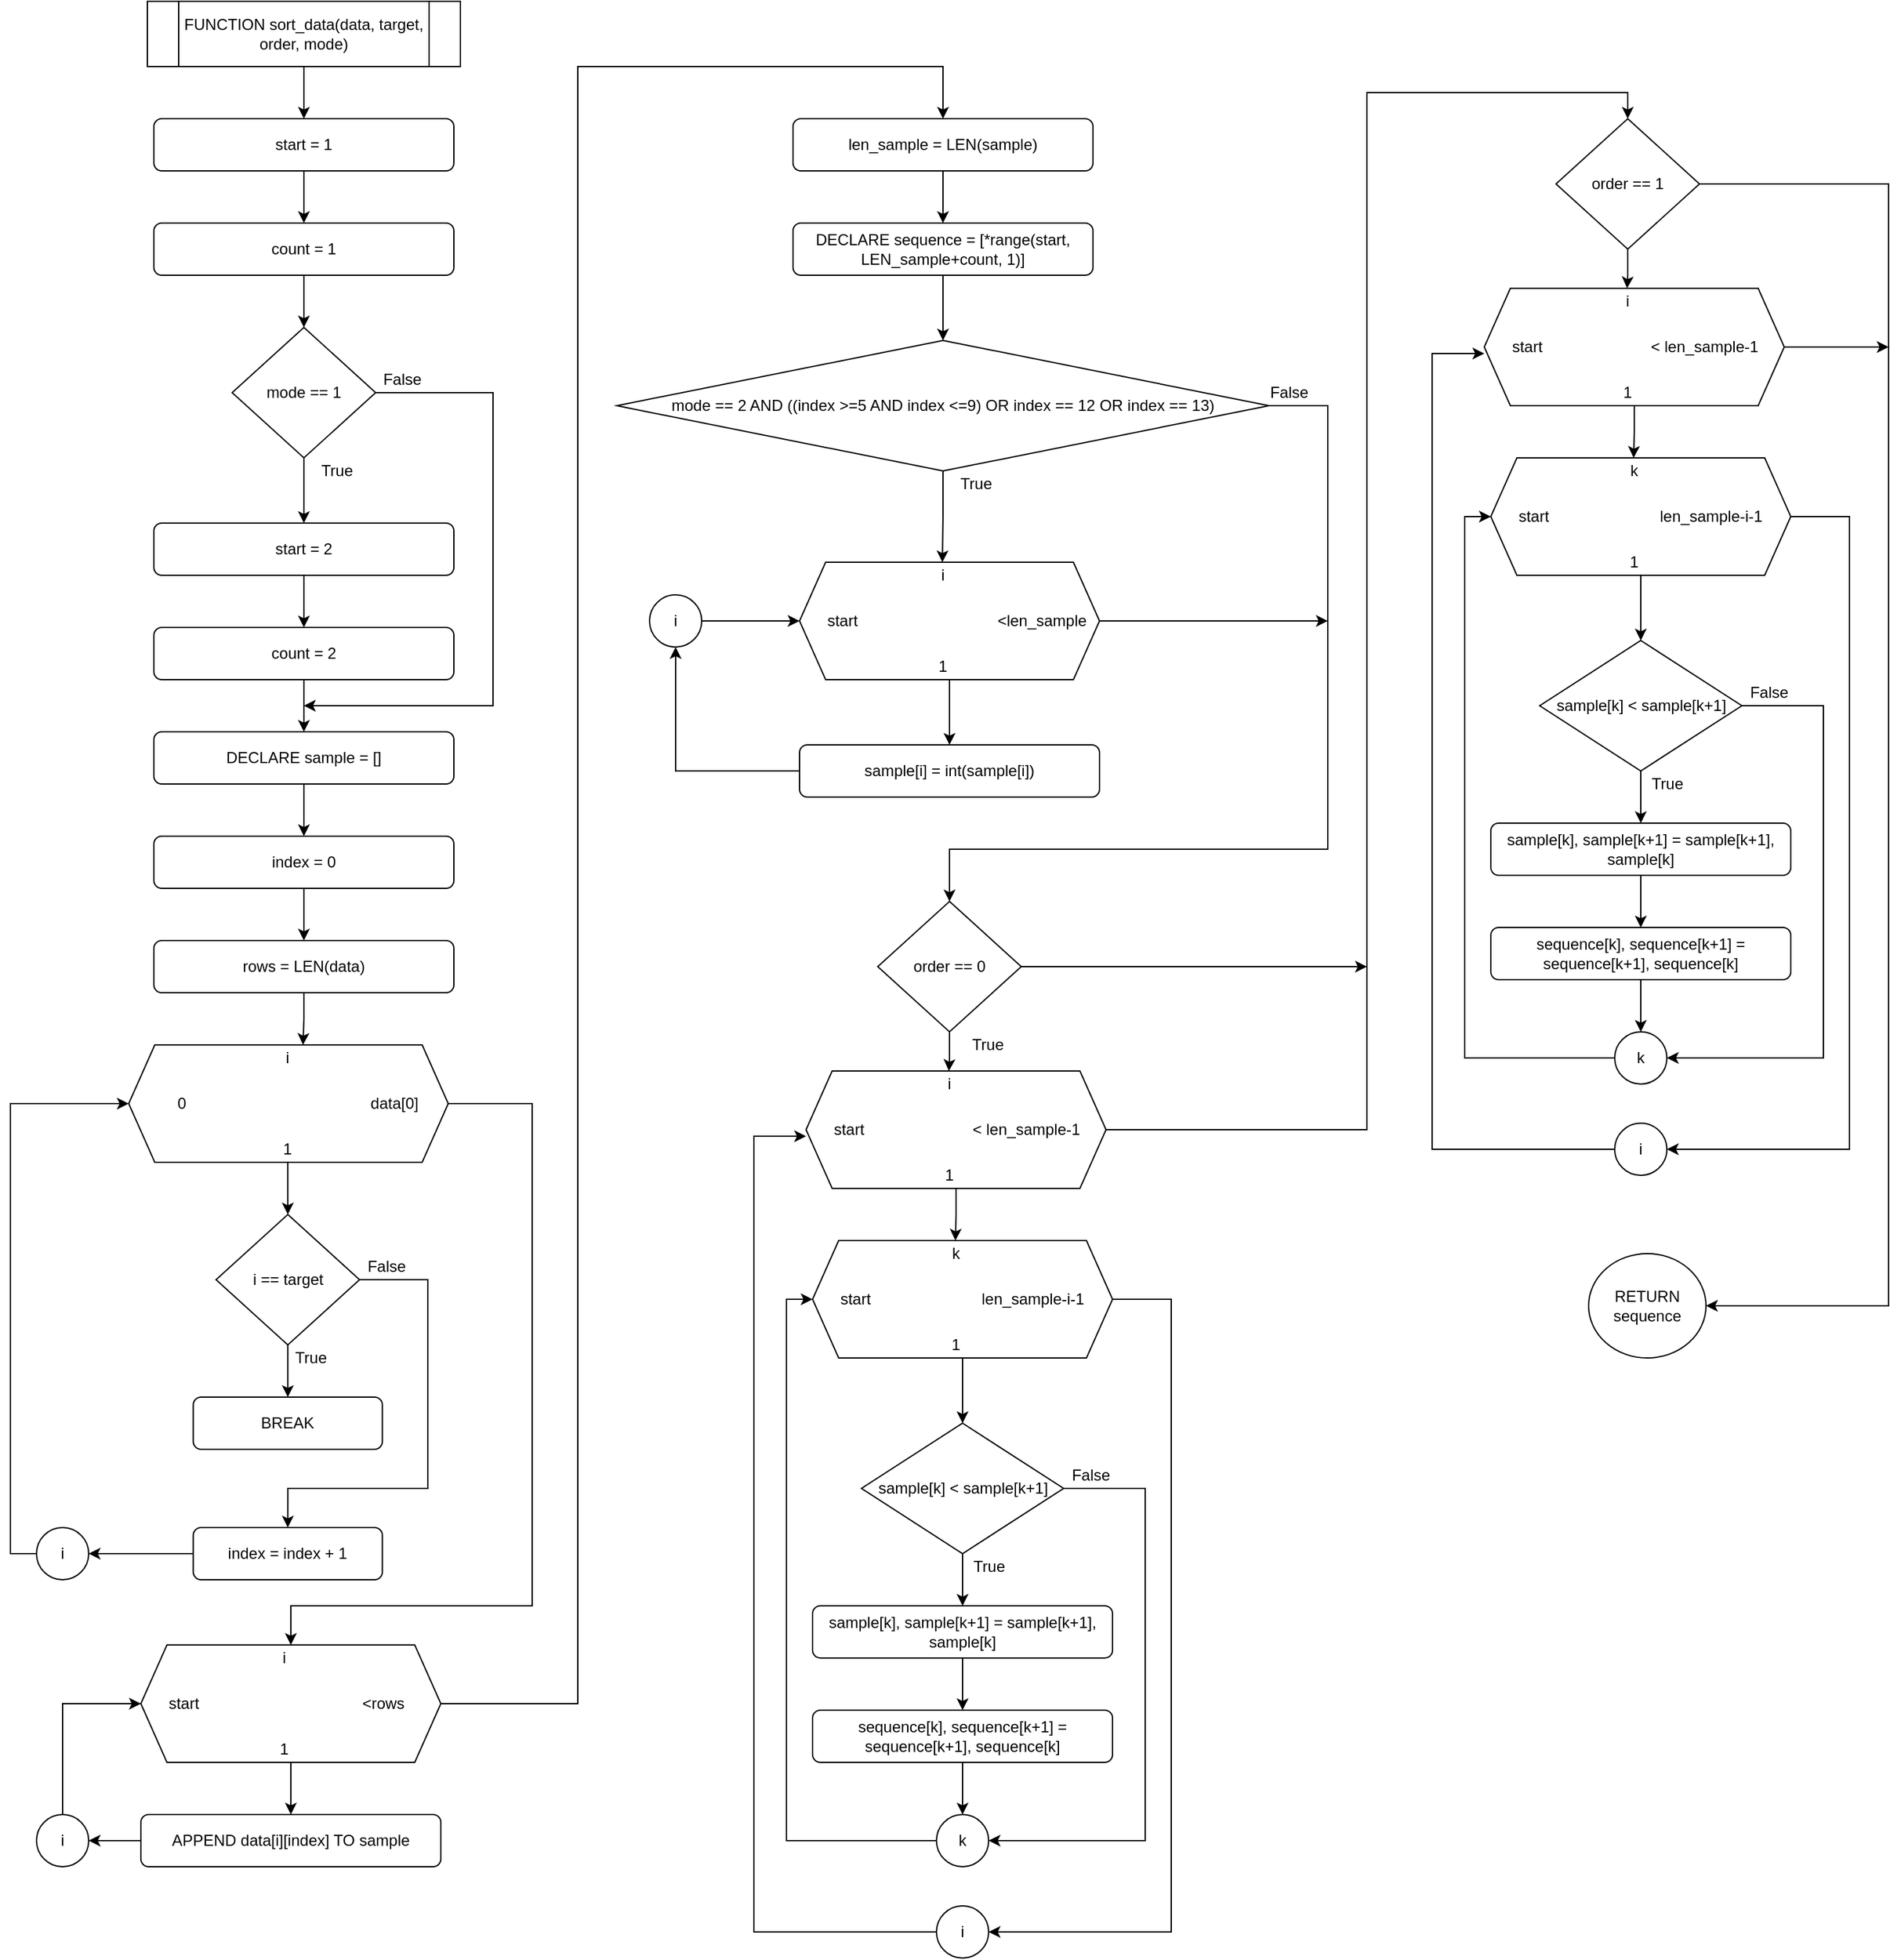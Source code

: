 <mxfile version="14.7.6" type="github">
  <diagram id="OGg4W-kkd8_lV_XXp0Lj" name="Page-1">
    <mxGraphModel dx="1444" dy="876" grid="1" gridSize="10" guides="1" tooltips="1" connect="1" arrows="1" fold="1" page="1" pageScale="1" pageWidth="3300" pageHeight="4681" math="0" shadow="0">
      <root>
        <mxCell id="0" />
        <mxCell id="1" parent="0" />
        <mxCell id="KKplSYqsVXm_G8sszua0-5" value="" style="edgeStyle=orthogonalEdgeStyle;rounded=0;orthogonalLoop=1;jettySize=auto;html=1;" edge="1" parent="1" source="KKplSYqsVXm_G8sszua0-1" target="KKplSYqsVXm_G8sszua0-4">
          <mxGeometry relative="1" as="geometry" />
        </mxCell>
        <mxCell id="KKplSYqsVXm_G8sszua0-1" value="start = 1" style="rounded=1;whiteSpace=wrap;html=1;" vertex="1" parent="1">
          <mxGeometry x="430" y="120" width="230" height="40" as="geometry" />
        </mxCell>
        <mxCell id="KKplSYqsVXm_G8sszua0-3" value="" style="edgeStyle=orthogonalEdgeStyle;rounded=0;orthogonalLoop=1;jettySize=auto;html=1;" edge="1" parent="1" source="KKplSYqsVXm_G8sszua0-2" target="KKplSYqsVXm_G8sszua0-1">
          <mxGeometry relative="1" as="geometry" />
        </mxCell>
        <mxCell id="KKplSYqsVXm_G8sszua0-2" value="FUNCTION sort_data(data, target, order, mode)" style="shape=process;whiteSpace=wrap;html=1;backgroundOutline=1;" vertex="1" parent="1">
          <mxGeometry x="425" y="30" width="240" height="50" as="geometry" />
        </mxCell>
        <mxCell id="KKplSYqsVXm_G8sszua0-7" value="" style="edgeStyle=orthogonalEdgeStyle;rounded=0;orthogonalLoop=1;jettySize=auto;html=1;" edge="1" parent="1" source="KKplSYqsVXm_G8sszua0-4" target="KKplSYqsVXm_G8sszua0-6">
          <mxGeometry relative="1" as="geometry" />
        </mxCell>
        <mxCell id="KKplSYqsVXm_G8sszua0-4" value="count = 1" style="rounded=1;whiteSpace=wrap;html=1;" vertex="1" parent="1">
          <mxGeometry x="430" y="200" width="230" height="40" as="geometry" />
        </mxCell>
        <mxCell id="KKplSYqsVXm_G8sszua0-9" value="" style="edgeStyle=orthogonalEdgeStyle;rounded=0;orthogonalLoop=1;jettySize=auto;html=1;" edge="1" parent="1" source="KKplSYqsVXm_G8sszua0-6" target="KKplSYqsVXm_G8sszua0-8">
          <mxGeometry relative="1" as="geometry" />
        </mxCell>
        <mxCell id="KKplSYqsVXm_G8sszua0-18" style="edgeStyle=orthogonalEdgeStyle;rounded=0;orthogonalLoop=1;jettySize=auto;html=1;" edge="1" parent="1" source="KKplSYqsVXm_G8sszua0-6">
          <mxGeometry relative="1" as="geometry">
            <mxPoint x="545" y="570" as="targetPoint" />
            <Array as="points">
              <mxPoint x="690" y="330" />
              <mxPoint x="690" y="570" />
            </Array>
          </mxGeometry>
        </mxCell>
        <mxCell id="KKplSYqsVXm_G8sszua0-6" value="mode == 1" style="rhombus;whiteSpace=wrap;html=1;" vertex="1" parent="1">
          <mxGeometry x="490" y="280" width="110" height="100" as="geometry" />
        </mxCell>
        <mxCell id="KKplSYqsVXm_G8sszua0-11" style="edgeStyle=orthogonalEdgeStyle;rounded=0;orthogonalLoop=1;jettySize=auto;html=1;entryX=0.5;entryY=0;entryDx=0;entryDy=0;" edge="1" parent="1" source="KKplSYqsVXm_G8sszua0-8" target="KKplSYqsVXm_G8sszua0-10">
          <mxGeometry relative="1" as="geometry" />
        </mxCell>
        <mxCell id="KKplSYqsVXm_G8sszua0-8" value="start = 2" style="rounded=1;whiteSpace=wrap;html=1;" vertex="1" parent="1">
          <mxGeometry x="430" y="430" width="230" height="40" as="geometry" />
        </mxCell>
        <mxCell id="KKplSYqsVXm_G8sszua0-16" value="" style="edgeStyle=orthogonalEdgeStyle;rounded=0;orthogonalLoop=1;jettySize=auto;html=1;" edge="1" parent="1" source="KKplSYqsVXm_G8sszua0-10" target="KKplSYqsVXm_G8sszua0-13">
          <mxGeometry relative="1" as="geometry" />
        </mxCell>
        <mxCell id="KKplSYqsVXm_G8sszua0-10" value="count = 2" style="rounded=1;whiteSpace=wrap;html=1;" vertex="1" parent="1">
          <mxGeometry x="430" y="510" width="230" height="40" as="geometry" />
        </mxCell>
        <mxCell id="KKplSYqsVXm_G8sszua0-12" style="edgeStyle=orthogonalEdgeStyle;rounded=0;orthogonalLoop=1;jettySize=auto;html=1;entryX=0.5;entryY=0;entryDx=0;entryDy=0;" edge="1" parent="1" source="KKplSYqsVXm_G8sszua0-13" target="KKplSYqsVXm_G8sszua0-14">
          <mxGeometry relative="1" as="geometry" />
        </mxCell>
        <mxCell id="KKplSYqsVXm_G8sszua0-13" value="DECLARE sample = []" style="rounded=1;whiteSpace=wrap;html=1;" vertex="1" parent="1">
          <mxGeometry x="430" y="590" width="230" height="40" as="geometry" />
        </mxCell>
        <mxCell id="KKplSYqsVXm_G8sszua0-17" value="" style="edgeStyle=orthogonalEdgeStyle;rounded=0;orthogonalLoop=1;jettySize=auto;html=1;" edge="1" parent="1" source="KKplSYqsVXm_G8sszua0-14" target="KKplSYqsVXm_G8sszua0-15">
          <mxGeometry relative="1" as="geometry" />
        </mxCell>
        <mxCell id="KKplSYqsVXm_G8sszua0-14" value="index = 0" style="rounded=1;whiteSpace=wrap;html=1;" vertex="1" parent="1">
          <mxGeometry x="430" y="670" width="230" height="40" as="geometry" />
        </mxCell>
        <mxCell id="KKplSYqsVXm_G8sszua0-27" style="edgeStyle=orthogonalEdgeStyle;rounded=0;orthogonalLoop=1;jettySize=auto;html=1;entryX=0.75;entryY=0;entryDx=0;entryDy=0;" edge="1" parent="1" source="KKplSYqsVXm_G8sszua0-15" target="KKplSYqsVXm_G8sszua0-23">
          <mxGeometry relative="1" as="geometry" />
        </mxCell>
        <mxCell id="KKplSYqsVXm_G8sszua0-15" value="rows = LEN(data)" style="rounded=1;whiteSpace=wrap;html=1;" vertex="1" parent="1">
          <mxGeometry x="430" y="750" width="230" height="40" as="geometry" />
        </mxCell>
        <mxCell id="KKplSYqsVXm_G8sszua0-19" value="False" style="text;html=1;align=center;verticalAlign=middle;resizable=0;points=[];autosize=1;strokeColor=none;" vertex="1" parent="1">
          <mxGeometry x="600" y="310" width="40" height="20" as="geometry" />
        </mxCell>
        <mxCell id="KKplSYqsVXm_G8sszua0-20" value="True" style="text;html=1;align=center;verticalAlign=middle;resizable=0;points=[];autosize=1;strokeColor=none;" vertex="1" parent="1">
          <mxGeometry x="550" y="380" width="40" height="20" as="geometry" />
        </mxCell>
        <mxCell id="KKplSYqsVXm_G8sszua0-21" value="" style="group" vertex="1" connectable="0" parent="1">
          <mxGeometry x="416" y="830" width="245" height="90" as="geometry" />
        </mxCell>
        <mxCell id="KKplSYqsVXm_G8sszua0-22" value="" style="shape=hexagon;perimeter=hexagonPerimeter2;whiteSpace=wrap;html=1;fixedSize=1;" vertex="1" parent="KKplSYqsVXm_G8sszua0-21">
          <mxGeometry x="-5.326" width="245.0" height="90" as="geometry" />
        </mxCell>
        <mxCell id="KKplSYqsVXm_G8sszua0-23" value="i" style="text;html=1;strokeColor=none;fillColor=none;align=center;verticalAlign=middle;whiteSpace=wrap;rounded=0;" vertex="1" parent="KKplSYqsVXm_G8sszua0-21">
          <mxGeometry x="93.333" width="46.667" height="20" as="geometry" />
        </mxCell>
        <mxCell id="KKplSYqsVXm_G8sszua0-24" value="0" style="text;html=1;strokeColor=none;fillColor=none;align=center;verticalAlign=middle;whiteSpace=wrap;rounded=0;" vertex="1" parent="KKplSYqsVXm_G8sszua0-21">
          <mxGeometry x="11.667" y="35" width="46.667" height="20" as="geometry" />
        </mxCell>
        <mxCell id="KKplSYqsVXm_G8sszua0-25" value="1" style="text;html=1;strokeColor=none;fillColor=none;align=center;verticalAlign=middle;whiteSpace=wrap;rounded=0;" vertex="1" parent="KKplSYqsVXm_G8sszua0-21">
          <mxGeometry x="93.333" y="70" width="46.667" height="20" as="geometry" />
        </mxCell>
        <mxCell id="KKplSYqsVXm_G8sszua0-26" value="data[0]" style="text;html=1;strokeColor=none;fillColor=none;align=center;verticalAlign=middle;whiteSpace=wrap;rounded=0;" vertex="1" parent="KKplSYqsVXm_G8sszua0-21">
          <mxGeometry x="175.0" y="35" width="46.667" height="20" as="geometry" />
        </mxCell>
        <mxCell id="KKplSYqsVXm_G8sszua0-31" value="" style="edgeStyle=orthogonalEdgeStyle;rounded=0;orthogonalLoop=1;jettySize=auto;html=1;" edge="1" parent="1" source="KKplSYqsVXm_G8sszua0-28" target="KKplSYqsVXm_G8sszua0-30">
          <mxGeometry relative="1" as="geometry" />
        </mxCell>
        <mxCell id="KKplSYqsVXm_G8sszua0-33" style="edgeStyle=orthogonalEdgeStyle;rounded=0;orthogonalLoop=1;jettySize=auto;html=1;entryX=0.5;entryY=0;entryDx=0;entryDy=0;" edge="1" parent="1" source="KKplSYqsVXm_G8sszua0-28" target="KKplSYqsVXm_G8sszua0-32">
          <mxGeometry relative="1" as="geometry">
            <Array as="points">
              <mxPoint x="640" y="1010" />
              <mxPoint x="640" y="1170" />
              <mxPoint x="533" y="1170" />
            </Array>
          </mxGeometry>
        </mxCell>
        <mxCell id="KKplSYqsVXm_G8sszua0-28" value="i == target" style="rhombus;whiteSpace=wrap;html=1;" vertex="1" parent="1">
          <mxGeometry x="477.67" y="960" width="110" height="100" as="geometry" />
        </mxCell>
        <mxCell id="KKplSYqsVXm_G8sszua0-29" style="edgeStyle=orthogonalEdgeStyle;rounded=0;orthogonalLoop=1;jettySize=auto;html=1;entryX=0.5;entryY=0;entryDx=0;entryDy=0;" edge="1" parent="1" source="KKplSYqsVXm_G8sszua0-25" target="KKplSYqsVXm_G8sszua0-28">
          <mxGeometry relative="1" as="geometry" />
        </mxCell>
        <mxCell id="KKplSYqsVXm_G8sszua0-30" value="BREAK" style="rounded=1;whiteSpace=wrap;html=1;" vertex="1" parent="1">
          <mxGeometry x="460.17" y="1100" width="145" height="40" as="geometry" />
        </mxCell>
        <mxCell id="KKplSYqsVXm_G8sszua0-35" value="" style="edgeStyle=orthogonalEdgeStyle;rounded=0;orthogonalLoop=1;jettySize=auto;html=1;" edge="1" parent="1" source="KKplSYqsVXm_G8sszua0-32" target="KKplSYqsVXm_G8sszua0-34">
          <mxGeometry relative="1" as="geometry" />
        </mxCell>
        <mxCell id="KKplSYqsVXm_G8sszua0-32" value="index = index + 1" style="rounded=1;whiteSpace=wrap;html=1;" vertex="1" parent="1">
          <mxGeometry x="460.17" y="1200" width="145" height="40" as="geometry" />
        </mxCell>
        <mxCell id="KKplSYqsVXm_G8sszua0-36" style="edgeStyle=orthogonalEdgeStyle;rounded=0;orthogonalLoop=1;jettySize=auto;html=1;entryX=0;entryY=0.5;entryDx=0;entryDy=0;" edge="1" parent="1" source="KKplSYqsVXm_G8sszua0-34" target="KKplSYqsVXm_G8sszua0-22">
          <mxGeometry relative="1" as="geometry">
            <Array as="points">
              <mxPoint x="320" y="1220" />
              <mxPoint x="320" y="875" />
            </Array>
          </mxGeometry>
        </mxCell>
        <mxCell id="KKplSYqsVXm_G8sszua0-34" value="i" style="ellipse;whiteSpace=wrap;html=1;aspect=fixed;" vertex="1" parent="1">
          <mxGeometry x="340" y="1200" width="40" height="40" as="geometry" />
        </mxCell>
        <mxCell id="KKplSYqsVXm_G8sszua0-37" value="" style="group" vertex="1" connectable="0" parent="1">
          <mxGeometry x="420" y="1290" width="230" height="90" as="geometry" />
        </mxCell>
        <mxCell id="KKplSYqsVXm_G8sszua0-38" value="" style="shape=hexagon;perimeter=hexagonPerimeter2;whiteSpace=wrap;html=1;fixedSize=1;" vertex="1" parent="KKplSYqsVXm_G8sszua0-37">
          <mxGeometry width="230.0" height="90" as="geometry" />
        </mxCell>
        <mxCell id="KKplSYqsVXm_G8sszua0-39" value="i" style="text;html=1;strokeColor=none;fillColor=none;align=center;verticalAlign=middle;whiteSpace=wrap;rounded=0;" vertex="1" parent="KKplSYqsVXm_G8sszua0-37">
          <mxGeometry x="87.619" width="43.81" height="20" as="geometry" />
        </mxCell>
        <mxCell id="KKplSYqsVXm_G8sszua0-40" value="start" style="text;html=1;strokeColor=none;fillColor=none;align=center;verticalAlign=middle;whiteSpace=wrap;rounded=0;" vertex="1" parent="KKplSYqsVXm_G8sszua0-37">
          <mxGeometry x="10.952" y="35" width="43.81" height="20" as="geometry" />
        </mxCell>
        <mxCell id="KKplSYqsVXm_G8sszua0-41" value="1" style="text;html=1;strokeColor=none;fillColor=none;align=center;verticalAlign=middle;whiteSpace=wrap;rounded=0;" vertex="1" parent="KKplSYqsVXm_G8sszua0-37">
          <mxGeometry x="87.619" y="70" width="43.81" height="20" as="geometry" />
        </mxCell>
        <mxCell id="KKplSYqsVXm_G8sszua0-42" value="&amp;lt;rows" style="text;html=1;strokeColor=none;fillColor=none;align=center;verticalAlign=middle;whiteSpace=wrap;rounded=0;" vertex="1" parent="KKplSYqsVXm_G8sszua0-37">
          <mxGeometry x="164.286" y="35" width="43.81" height="20" as="geometry" />
        </mxCell>
        <mxCell id="KKplSYqsVXm_G8sszua0-43" style="edgeStyle=orthogonalEdgeStyle;rounded=0;orthogonalLoop=1;jettySize=auto;html=1;entryX=0.5;entryY=0;entryDx=0;entryDy=0;" edge="1" parent="1" source="KKplSYqsVXm_G8sszua0-22" target="KKplSYqsVXm_G8sszua0-38">
          <mxGeometry relative="1" as="geometry">
            <Array as="points">
              <mxPoint x="720" y="875" />
              <mxPoint x="720" y="1260" />
              <mxPoint x="535" y="1260" />
            </Array>
          </mxGeometry>
        </mxCell>
        <mxCell id="KKplSYqsVXm_G8sszua0-48" value="" style="edgeStyle=orthogonalEdgeStyle;rounded=0;orthogonalLoop=1;jettySize=auto;html=1;" edge="1" parent="1" source="KKplSYqsVXm_G8sszua0-44" target="KKplSYqsVXm_G8sszua0-46">
          <mxGeometry relative="1" as="geometry" />
        </mxCell>
        <mxCell id="KKplSYqsVXm_G8sszua0-44" value="APPEND data[i][index] TO sample" style="rounded=1;whiteSpace=wrap;html=1;" vertex="1" parent="1">
          <mxGeometry x="420" y="1420" width="230" height="40" as="geometry" />
        </mxCell>
        <mxCell id="KKplSYqsVXm_G8sszua0-45" value="" style="edgeStyle=orthogonalEdgeStyle;rounded=0;orthogonalLoop=1;jettySize=auto;html=1;" edge="1" parent="1" source="KKplSYqsVXm_G8sszua0-38" target="KKplSYqsVXm_G8sszua0-44">
          <mxGeometry relative="1" as="geometry" />
        </mxCell>
        <mxCell id="KKplSYqsVXm_G8sszua0-47" style="edgeStyle=orthogonalEdgeStyle;rounded=0;orthogonalLoop=1;jettySize=auto;html=1;entryX=0;entryY=0.5;entryDx=0;entryDy=0;" edge="1" parent="1" source="KKplSYqsVXm_G8sszua0-46" target="KKplSYqsVXm_G8sszua0-38">
          <mxGeometry relative="1" as="geometry">
            <Array as="points">
              <mxPoint x="360" y="1335" />
            </Array>
          </mxGeometry>
        </mxCell>
        <mxCell id="KKplSYqsVXm_G8sszua0-46" value="i" style="ellipse;whiteSpace=wrap;html=1;aspect=fixed;" vertex="1" parent="1">
          <mxGeometry x="340" y="1420" width="40" height="40" as="geometry" />
        </mxCell>
        <mxCell id="KKplSYqsVXm_G8sszua0-53" value="" style="edgeStyle=orthogonalEdgeStyle;rounded=0;orthogonalLoop=1;jettySize=auto;html=1;" edge="1" parent="1" source="KKplSYqsVXm_G8sszua0-49" target="KKplSYqsVXm_G8sszua0-52">
          <mxGeometry relative="1" as="geometry" />
        </mxCell>
        <mxCell id="KKplSYqsVXm_G8sszua0-49" value="len_sample = LEN(sample)" style="rounded=1;whiteSpace=wrap;html=1;" vertex="1" parent="1">
          <mxGeometry x="920" y="120" width="230" height="40" as="geometry" />
        </mxCell>
        <mxCell id="KKplSYqsVXm_G8sszua0-51" style="edgeStyle=orthogonalEdgeStyle;rounded=0;orthogonalLoop=1;jettySize=auto;html=1;entryX=0.5;entryY=0;entryDx=0;entryDy=0;" edge="1" parent="1" source="KKplSYqsVXm_G8sszua0-38" target="KKplSYqsVXm_G8sszua0-49">
          <mxGeometry relative="1" as="geometry">
            <Array as="points">
              <mxPoint x="755" y="1335" />
              <mxPoint x="755" y="80" />
              <mxPoint x="1035" y="80" />
            </Array>
          </mxGeometry>
        </mxCell>
        <mxCell id="KKplSYqsVXm_G8sszua0-55" value="" style="edgeStyle=orthogonalEdgeStyle;rounded=0;orthogonalLoop=1;jettySize=auto;html=1;" edge="1" parent="1" source="KKplSYqsVXm_G8sszua0-52" target="KKplSYqsVXm_G8sszua0-54">
          <mxGeometry relative="1" as="geometry" />
        </mxCell>
        <mxCell id="KKplSYqsVXm_G8sszua0-52" value="DECLARE sequence = [*range(start, LEN_sample+count, 1)]" style="rounded=1;whiteSpace=wrap;html=1;" vertex="1" parent="1">
          <mxGeometry x="920" y="200" width="230" height="40" as="geometry" />
        </mxCell>
        <mxCell id="KKplSYqsVXm_G8sszua0-62" style="edgeStyle=orthogonalEdgeStyle;rounded=0;orthogonalLoop=1;jettySize=auto;html=1;entryX=0.5;entryY=0;entryDx=0;entryDy=0;" edge="1" parent="1" source="KKplSYqsVXm_G8sszua0-54" target="KKplSYqsVXm_G8sszua0-58">
          <mxGeometry relative="1" as="geometry" />
        </mxCell>
        <mxCell id="KKplSYqsVXm_G8sszua0-69" style="edgeStyle=orthogonalEdgeStyle;rounded=0;orthogonalLoop=1;jettySize=auto;html=1;" edge="1" parent="1" source="KKplSYqsVXm_G8sszua0-54" target="KKplSYqsVXm_G8sszua0-68">
          <mxGeometry relative="1" as="geometry">
            <Array as="points">
              <mxPoint x="1330" y="340" />
              <mxPoint x="1330" y="680" />
              <mxPoint x="1040" y="680" />
            </Array>
          </mxGeometry>
        </mxCell>
        <mxCell id="KKplSYqsVXm_G8sszua0-54" value="mode == 2 AND ((index &gt;=5 AND index &lt;=9) OR index == 12 OR index == 13)" style="rhombus;whiteSpace=wrap;html=1;" vertex="1" parent="1">
          <mxGeometry x="785" y="290" width="500" height="100" as="geometry" />
        </mxCell>
        <mxCell id="KKplSYqsVXm_G8sszua0-56" value="" style="group" vertex="1" connectable="0" parent="1">
          <mxGeometry x="925" y="460" width="230" height="90" as="geometry" />
        </mxCell>
        <mxCell id="KKplSYqsVXm_G8sszua0-57" value="" style="shape=hexagon;perimeter=hexagonPerimeter2;whiteSpace=wrap;html=1;fixedSize=1;" vertex="1" parent="KKplSYqsVXm_G8sszua0-56">
          <mxGeometry width="230.0" height="90" as="geometry" />
        </mxCell>
        <mxCell id="KKplSYqsVXm_G8sszua0-58" value="i" style="text;html=1;strokeColor=none;fillColor=none;align=center;verticalAlign=middle;whiteSpace=wrap;rounded=0;" vertex="1" parent="KKplSYqsVXm_G8sszua0-56">
          <mxGeometry x="87.619" width="43.81" height="20" as="geometry" />
        </mxCell>
        <mxCell id="KKplSYqsVXm_G8sszua0-59" value="start" style="text;html=1;strokeColor=none;fillColor=none;align=center;verticalAlign=middle;whiteSpace=wrap;rounded=0;" vertex="1" parent="KKplSYqsVXm_G8sszua0-56">
          <mxGeometry x="10.952" y="35" width="43.81" height="20" as="geometry" />
        </mxCell>
        <mxCell id="KKplSYqsVXm_G8sszua0-60" value="1" style="text;html=1;strokeColor=none;fillColor=none;align=center;verticalAlign=middle;whiteSpace=wrap;rounded=0;" vertex="1" parent="KKplSYqsVXm_G8sszua0-56">
          <mxGeometry x="87.619" y="70" width="43.81" height="20" as="geometry" />
        </mxCell>
        <mxCell id="KKplSYqsVXm_G8sszua0-61" value="&amp;lt;len_sample" style="text;html=1;strokeColor=none;fillColor=none;align=center;verticalAlign=middle;whiteSpace=wrap;rounded=0;" vertex="1" parent="KKplSYqsVXm_G8sszua0-56">
          <mxGeometry x="164.286" y="35" width="43.81" height="20" as="geometry" />
        </mxCell>
        <mxCell id="KKplSYqsVXm_G8sszua0-66" style="edgeStyle=orthogonalEdgeStyle;rounded=0;orthogonalLoop=1;jettySize=auto;html=1;entryX=0.5;entryY=1;entryDx=0;entryDy=0;" edge="1" parent="1" source="KKplSYqsVXm_G8sszua0-63" target="KKplSYqsVXm_G8sszua0-65">
          <mxGeometry relative="1" as="geometry" />
        </mxCell>
        <mxCell id="KKplSYqsVXm_G8sszua0-63" value="sample[i] = int(sample[i])" style="rounded=1;whiteSpace=wrap;html=1;" vertex="1" parent="1">
          <mxGeometry x="925" y="600" width="230" height="40" as="geometry" />
        </mxCell>
        <mxCell id="KKplSYqsVXm_G8sszua0-64" style="edgeStyle=orthogonalEdgeStyle;rounded=0;orthogonalLoop=1;jettySize=auto;html=1;entryX=0.5;entryY=0;entryDx=0;entryDy=0;" edge="1" parent="1" source="KKplSYqsVXm_G8sszua0-57" target="KKplSYqsVXm_G8sszua0-63">
          <mxGeometry relative="1" as="geometry" />
        </mxCell>
        <mxCell id="KKplSYqsVXm_G8sszua0-67" style="edgeStyle=orthogonalEdgeStyle;rounded=0;orthogonalLoop=1;jettySize=auto;html=1;entryX=0;entryY=0.5;entryDx=0;entryDy=0;" edge="1" parent="1" source="KKplSYqsVXm_G8sszua0-65" target="KKplSYqsVXm_G8sszua0-57">
          <mxGeometry relative="1" as="geometry" />
        </mxCell>
        <mxCell id="KKplSYqsVXm_G8sszua0-65" value="i" style="ellipse;whiteSpace=wrap;html=1;aspect=fixed;" vertex="1" parent="1">
          <mxGeometry x="810" y="485" width="40" height="40" as="geometry" />
        </mxCell>
        <mxCell id="KKplSYqsVXm_G8sszua0-81" style="edgeStyle=orthogonalEdgeStyle;rounded=0;orthogonalLoop=1;jettySize=auto;html=1;entryX=0.5;entryY=0;entryDx=0;entryDy=0;" edge="1" parent="1" source="KKplSYqsVXm_G8sszua0-68" target="KKplSYqsVXm_G8sszua0-77">
          <mxGeometry relative="1" as="geometry" />
        </mxCell>
        <mxCell id="KKplSYqsVXm_G8sszua0-136" style="edgeStyle=orthogonalEdgeStyle;rounded=0;orthogonalLoop=1;jettySize=auto;html=1;" edge="1" parent="1" source="KKplSYqsVXm_G8sszua0-68">
          <mxGeometry relative="1" as="geometry">
            <mxPoint x="1360" y="770" as="targetPoint" />
          </mxGeometry>
        </mxCell>
        <mxCell id="KKplSYqsVXm_G8sszua0-68" value="order == 0" style="rhombus;whiteSpace=wrap;html=1;" vertex="1" parent="1">
          <mxGeometry x="985" y="720" width="110" height="100" as="geometry" />
        </mxCell>
        <mxCell id="KKplSYqsVXm_G8sszua0-70" style="edgeStyle=orthogonalEdgeStyle;rounded=0;orthogonalLoop=1;jettySize=auto;html=1;" edge="1" parent="1" source="KKplSYqsVXm_G8sszua0-57">
          <mxGeometry relative="1" as="geometry">
            <mxPoint x="1330" y="505" as="targetPoint" />
          </mxGeometry>
        </mxCell>
        <mxCell id="KKplSYqsVXm_G8sszua0-71" value="True" style="text;html=1;align=center;verticalAlign=middle;resizable=0;points=[];autosize=1;strokeColor=none;" vertex="1" parent="1">
          <mxGeometry x="530" y="1060" width="40" height="20" as="geometry" />
        </mxCell>
        <mxCell id="KKplSYqsVXm_G8sszua0-72" value="False" style="text;html=1;align=center;verticalAlign=middle;resizable=0;points=[];autosize=1;strokeColor=none;" vertex="1" parent="1">
          <mxGeometry x="588" y="990" width="40" height="20" as="geometry" />
        </mxCell>
        <mxCell id="KKplSYqsVXm_G8sszua0-73" value="True" style="text;html=1;align=center;verticalAlign=middle;resizable=0;points=[];autosize=1;strokeColor=none;" vertex="1" parent="1">
          <mxGeometry x="1040" y="390" width="40" height="20" as="geometry" />
        </mxCell>
        <mxCell id="KKplSYqsVXm_G8sszua0-74" value="False" style="text;html=1;align=center;verticalAlign=middle;resizable=0;points=[];autosize=1;strokeColor=none;" vertex="1" parent="1">
          <mxGeometry x="1280" y="320" width="40" height="20" as="geometry" />
        </mxCell>
        <mxCell id="KKplSYqsVXm_G8sszua0-75" value="&lt; len_sample-1" style="group" vertex="1" connectable="0" parent="1">
          <mxGeometry x="930" y="850" width="230" height="90" as="geometry" />
        </mxCell>
        <mxCell id="KKplSYqsVXm_G8sszua0-76" value="" style="shape=hexagon;perimeter=hexagonPerimeter2;whiteSpace=wrap;html=1;fixedSize=1;" vertex="1" parent="KKplSYqsVXm_G8sszua0-75">
          <mxGeometry width="230.0" height="90" as="geometry" />
        </mxCell>
        <mxCell id="KKplSYqsVXm_G8sszua0-77" value="i" style="text;html=1;strokeColor=none;fillColor=none;align=center;verticalAlign=middle;whiteSpace=wrap;rounded=0;" vertex="1" parent="KKplSYqsVXm_G8sszua0-75">
          <mxGeometry x="87.619" width="43.81" height="20" as="geometry" />
        </mxCell>
        <mxCell id="KKplSYqsVXm_G8sszua0-78" value="start" style="text;html=1;strokeColor=none;fillColor=none;align=center;verticalAlign=middle;whiteSpace=wrap;rounded=0;" vertex="1" parent="KKplSYqsVXm_G8sszua0-75">
          <mxGeometry x="10.952" y="35" width="43.81" height="20" as="geometry" />
        </mxCell>
        <mxCell id="KKplSYqsVXm_G8sszua0-79" value="1" style="text;html=1;strokeColor=none;fillColor=none;align=center;verticalAlign=middle;whiteSpace=wrap;rounded=0;" vertex="1" parent="KKplSYqsVXm_G8sszua0-75">
          <mxGeometry x="87.619" y="70" width="43.81" height="20" as="geometry" />
        </mxCell>
        <mxCell id="KKplSYqsVXm_G8sszua0-80" value="&lt; len_sample-1" style="text;html=1;strokeColor=none;fillColor=none;align=center;verticalAlign=middle;whiteSpace=wrap;rounded=0;" vertex="1" parent="KKplSYqsVXm_G8sszua0-75">
          <mxGeometry x="120" y="35" width="98.1" height="20" as="geometry" />
        </mxCell>
        <mxCell id="KKplSYqsVXm_G8sszua0-82" value="&lt; len_sample-1" style="group" vertex="1" connectable="0" parent="1">
          <mxGeometry x="935" y="980" width="230" height="90" as="geometry" />
        </mxCell>
        <mxCell id="KKplSYqsVXm_G8sszua0-83" value="" style="shape=hexagon;perimeter=hexagonPerimeter2;whiteSpace=wrap;html=1;fixedSize=1;" vertex="1" parent="KKplSYqsVXm_G8sszua0-82">
          <mxGeometry width="230.0" height="90" as="geometry" />
        </mxCell>
        <mxCell id="KKplSYqsVXm_G8sszua0-84" value="k" style="text;html=1;strokeColor=none;fillColor=none;align=center;verticalAlign=middle;whiteSpace=wrap;rounded=0;" vertex="1" parent="KKplSYqsVXm_G8sszua0-82">
          <mxGeometry x="87.619" width="43.81" height="20" as="geometry" />
        </mxCell>
        <mxCell id="KKplSYqsVXm_G8sszua0-85" value="start" style="text;html=1;strokeColor=none;fillColor=none;align=center;verticalAlign=middle;whiteSpace=wrap;rounded=0;" vertex="1" parent="KKplSYqsVXm_G8sszua0-82">
          <mxGeometry x="10.952" y="35" width="43.81" height="20" as="geometry" />
        </mxCell>
        <mxCell id="KKplSYqsVXm_G8sszua0-86" value="1" style="text;html=1;strokeColor=none;fillColor=none;align=center;verticalAlign=middle;whiteSpace=wrap;rounded=0;" vertex="1" parent="KKplSYqsVXm_G8sszua0-82">
          <mxGeometry x="87.619" y="70" width="43.81" height="20" as="geometry" />
        </mxCell>
        <mxCell id="KKplSYqsVXm_G8sszua0-87" value="len_sample-i-1" style="text;html=1;strokeColor=none;fillColor=none;align=center;verticalAlign=middle;whiteSpace=wrap;rounded=0;" vertex="1" parent="KKplSYqsVXm_G8sszua0-82">
          <mxGeometry x="120" y="35" width="98.1" height="20" as="geometry" />
        </mxCell>
        <mxCell id="KKplSYqsVXm_G8sszua0-88" style="edgeStyle=orthogonalEdgeStyle;rounded=0;orthogonalLoop=1;jettySize=auto;html=1;entryX=0.5;entryY=0;entryDx=0;entryDy=0;" edge="1" parent="1" source="KKplSYqsVXm_G8sszua0-76" target="KKplSYqsVXm_G8sszua0-84">
          <mxGeometry relative="1" as="geometry" />
        </mxCell>
        <mxCell id="KKplSYqsVXm_G8sszua0-92" value="" style="edgeStyle=orthogonalEdgeStyle;rounded=0;orthogonalLoop=1;jettySize=auto;html=1;" edge="1" parent="1" source="KKplSYqsVXm_G8sszua0-89" target="KKplSYqsVXm_G8sszua0-91">
          <mxGeometry relative="1" as="geometry" />
        </mxCell>
        <mxCell id="KKplSYqsVXm_G8sszua0-97" style="edgeStyle=orthogonalEdgeStyle;rounded=0;orthogonalLoop=1;jettySize=auto;html=1;entryX=1;entryY=0.5;entryDx=0;entryDy=0;" edge="1" parent="1" source="KKplSYqsVXm_G8sszua0-89" target="KKplSYqsVXm_G8sszua0-95">
          <mxGeometry relative="1" as="geometry">
            <Array as="points">
              <mxPoint x="1190" y="1170" />
              <mxPoint x="1190" y="1440" />
            </Array>
          </mxGeometry>
        </mxCell>
        <mxCell id="KKplSYqsVXm_G8sszua0-89" value="sample[k] &lt; sample[k+1]" style="rhombus;whiteSpace=wrap;html=1;" vertex="1" parent="1">
          <mxGeometry x="972.5" y="1120" width="155" height="100" as="geometry" />
        </mxCell>
        <mxCell id="KKplSYqsVXm_G8sszua0-90" style="edgeStyle=orthogonalEdgeStyle;rounded=0;orthogonalLoop=1;jettySize=auto;html=1;" edge="1" parent="1" source="KKplSYqsVXm_G8sszua0-83" target="KKplSYqsVXm_G8sszua0-89">
          <mxGeometry relative="1" as="geometry" />
        </mxCell>
        <mxCell id="KKplSYqsVXm_G8sszua0-94" value="" style="edgeStyle=orthogonalEdgeStyle;rounded=0;orthogonalLoop=1;jettySize=auto;html=1;" edge="1" parent="1" source="KKplSYqsVXm_G8sszua0-91" target="KKplSYqsVXm_G8sszua0-93">
          <mxGeometry relative="1" as="geometry" />
        </mxCell>
        <mxCell id="KKplSYqsVXm_G8sszua0-91" value="sample[k], sample[k+1] = sample[k+1], sample[k]" style="rounded=1;whiteSpace=wrap;html=1;" vertex="1" parent="1">
          <mxGeometry x="935" y="1260" width="230" height="40" as="geometry" />
        </mxCell>
        <mxCell id="KKplSYqsVXm_G8sszua0-96" value="" style="edgeStyle=orthogonalEdgeStyle;rounded=0;orthogonalLoop=1;jettySize=auto;html=1;" edge="1" parent="1" source="KKplSYqsVXm_G8sszua0-93" target="KKplSYqsVXm_G8sszua0-95">
          <mxGeometry relative="1" as="geometry" />
        </mxCell>
        <mxCell id="KKplSYqsVXm_G8sszua0-93" value="sequence[k], sequence[k+1] = sequence[k+1], sequence[k]" style="rounded=1;whiteSpace=wrap;html=1;" vertex="1" parent="1">
          <mxGeometry x="935" y="1340" width="230" height="40" as="geometry" />
        </mxCell>
        <mxCell id="KKplSYqsVXm_G8sszua0-98" style="edgeStyle=orthogonalEdgeStyle;rounded=0;orthogonalLoop=1;jettySize=auto;html=1;entryX=0;entryY=0.5;entryDx=0;entryDy=0;" edge="1" parent="1" source="KKplSYqsVXm_G8sszua0-95" target="KKplSYqsVXm_G8sszua0-83">
          <mxGeometry relative="1" as="geometry">
            <Array as="points">
              <mxPoint x="915" y="1440" />
              <mxPoint x="915" y="1025" />
            </Array>
          </mxGeometry>
        </mxCell>
        <mxCell id="KKplSYqsVXm_G8sszua0-95" value="k" style="ellipse;whiteSpace=wrap;html=1;aspect=fixed;" vertex="1" parent="1">
          <mxGeometry x="1030" y="1420" width="40" height="40" as="geometry" />
        </mxCell>
        <mxCell id="KKplSYqsVXm_G8sszua0-99" value="True" style="text;html=1;align=center;verticalAlign=middle;resizable=0;points=[];autosize=1;strokeColor=none;" vertex="1" parent="1">
          <mxGeometry x="1050" y="1220" width="40" height="20" as="geometry" />
        </mxCell>
        <mxCell id="KKplSYqsVXm_G8sszua0-100" value="False" style="text;html=1;align=center;verticalAlign=middle;resizable=0;points=[];autosize=1;strokeColor=none;" vertex="1" parent="1">
          <mxGeometry x="1128" y="1150" width="40" height="20" as="geometry" />
        </mxCell>
        <mxCell id="KKplSYqsVXm_G8sszua0-103" style="edgeStyle=orthogonalEdgeStyle;rounded=0;orthogonalLoop=1;jettySize=auto;html=1;entryX=0;entryY=0.556;entryDx=0;entryDy=0;entryPerimeter=0;" edge="1" parent="1" source="KKplSYqsVXm_G8sszua0-101" target="KKplSYqsVXm_G8sszua0-76">
          <mxGeometry relative="1" as="geometry">
            <Array as="points">
              <mxPoint x="890" y="1510" />
              <mxPoint x="890" y="900" />
            </Array>
          </mxGeometry>
        </mxCell>
        <mxCell id="KKplSYqsVXm_G8sszua0-101" value="i" style="ellipse;whiteSpace=wrap;html=1;aspect=fixed;" vertex="1" parent="1">
          <mxGeometry x="1030" y="1490" width="40" height="40" as="geometry" />
        </mxCell>
        <mxCell id="KKplSYqsVXm_G8sszua0-102" style="edgeStyle=orthogonalEdgeStyle;rounded=0;orthogonalLoop=1;jettySize=auto;html=1;entryX=1;entryY=0.5;entryDx=0;entryDy=0;" edge="1" parent="1" source="KKplSYqsVXm_G8sszua0-83" target="KKplSYqsVXm_G8sszua0-101">
          <mxGeometry relative="1" as="geometry">
            <Array as="points">
              <mxPoint x="1210" y="1025" />
              <mxPoint x="1210" y="1510" />
            </Array>
          </mxGeometry>
        </mxCell>
        <mxCell id="KKplSYqsVXm_G8sszua0-104" style="edgeStyle=orthogonalEdgeStyle;rounded=0;orthogonalLoop=1;jettySize=auto;html=1;entryX=0.5;entryY=0;entryDx=0;entryDy=0;" edge="1" parent="1" source="KKplSYqsVXm_G8sszua0-105" target="KKplSYqsVXm_G8sszua0-108">
          <mxGeometry relative="1" as="geometry" />
        </mxCell>
        <mxCell id="KKplSYqsVXm_G8sszua0-138" style="edgeStyle=orthogonalEdgeStyle;rounded=0;orthogonalLoop=1;jettySize=auto;html=1;entryX=1;entryY=0.5;entryDx=0;entryDy=0;" edge="1" parent="1" source="KKplSYqsVXm_G8sszua0-105" target="KKplSYqsVXm_G8sszua0-137">
          <mxGeometry relative="1" as="geometry">
            <Array as="points">
              <mxPoint x="1760" y="170" />
              <mxPoint x="1760" y="1030" />
            </Array>
          </mxGeometry>
        </mxCell>
        <mxCell id="KKplSYqsVXm_G8sszua0-105" value="order == 1" style="rhombus;whiteSpace=wrap;html=1;" vertex="1" parent="1">
          <mxGeometry x="1505" y="120" width="110" height="100" as="geometry" />
        </mxCell>
        <mxCell id="KKplSYqsVXm_G8sszua0-106" value="&lt; len_sample-1" style="group" vertex="1" connectable="0" parent="1">
          <mxGeometry x="1450" y="250" width="230" height="90" as="geometry" />
        </mxCell>
        <mxCell id="KKplSYqsVXm_G8sszua0-107" value="" style="shape=hexagon;perimeter=hexagonPerimeter2;whiteSpace=wrap;html=1;fixedSize=1;" vertex="1" parent="KKplSYqsVXm_G8sszua0-106">
          <mxGeometry width="230.0" height="90" as="geometry" />
        </mxCell>
        <mxCell id="KKplSYqsVXm_G8sszua0-108" value="i" style="text;html=1;strokeColor=none;fillColor=none;align=center;verticalAlign=middle;whiteSpace=wrap;rounded=0;" vertex="1" parent="KKplSYqsVXm_G8sszua0-106">
          <mxGeometry x="87.619" width="43.81" height="20" as="geometry" />
        </mxCell>
        <mxCell id="KKplSYqsVXm_G8sszua0-109" value="start" style="text;html=1;strokeColor=none;fillColor=none;align=center;verticalAlign=middle;whiteSpace=wrap;rounded=0;" vertex="1" parent="KKplSYqsVXm_G8sszua0-106">
          <mxGeometry x="10.952" y="35" width="43.81" height="20" as="geometry" />
        </mxCell>
        <mxCell id="KKplSYqsVXm_G8sszua0-110" value="1" style="text;html=1;strokeColor=none;fillColor=none;align=center;verticalAlign=middle;whiteSpace=wrap;rounded=0;" vertex="1" parent="KKplSYqsVXm_G8sszua0-106">
          <mxGeometry x="87.619" y="70" width="43.81" height="20" as="geometry" />
        </mxCell>
        <mxCell id="KKplSYqsVXm_G8sszua0-111" value="&lt; len_sample-1" style="text;html=1;strokeColor=none;fillColor=none;align=center;verticalAlign=middle;whiteSpace=wrap;rounded=0;" vertex="1" parent="KKplSYqsVXm_G8sszua0-106">
          <mxGeometry x="120" y="35" width="98.1" height="20" as="geometry" />
        </mxCell>
        <mxCell id="KKplSYqsVXm_G8sszua0-112" value="&lt; len_sample-1" style="group" vertex="1" connectable="0" parent="1">
          <mxGeometry x="1455" y="380" width="230" height="90" as="geometry" />
        </mxCell>
        <mxCell id="KKplSYqsVXm_G8sszua0-113" value="" style="shape=hexagon;perimeter=hexagonPerimeter2;whiteSpace=wrap;html=1;fixedSize=1;" vertex="1" parent="KKplSYqsVXm_G8sszua0-112">
          <mxGeometry width="230.0" height="90" as="geometry" />
        </mxCell>
        <mxCell id="KKplSYqsVXm_G8sszua0-114" value="k" style="text;html=1;strokeColor=none;fillColor=none;align=center;verticalAlign=middle;whiteSpace=wrap;rounded=0;" vertex="1" parent="KKplSYqsVXm_G8sszua0-112">
          <mxGeometry x="87.619" width="43.81" height="20" as="geometry" />
        </mxCell>
        <mxCell id="KKplSYqsVXm_G8sszua0-115" value="start" style="text;html=1;strokeColor=none;fillColor=none;align=center;verticalAlign=middle;whiteSpace=wrap;rounded=0;" vertex="1" parent="KKplSYqsVXm_G8sszua0-112">
          <mxGeometry x="10.952" y="35" width="43.81" height="20" as="geometry" />
        </mxCell>
        <mxCell id="KKplSYqsVXm_G8sszua0-116" value="1" style="text;html=1;strokeColor=none;fillColor=none;align=center;verticalAlign=middle;whiteSpace=wrap;rounded=0;" vertex="1" parent="KKplSYqsVXm_G8sszua0-112">
          <mxGeometry x="87.619" y="70" width="43.81" height="20" as="geometry" />
        </mxCell>
        <mxCell id="KKplSYqsVXm_G8sszua0-117" value="len_sample-i-1" style="text;html=1;strokeColor=none;fillColor=none;align=center;verticalAlign=middle;whiteSpace=wrap;rounded=0;" vertex="1" parent="KKplSYqsVXm_G8sszua0-112">
          <mxGeometry x="120" y="35" width="98.1" height="20" as="geometry" />
        </mxCell>
        <mxCell id="KKplSYqsVXm_G8sszua0-118" style="edgeStyle=orthogonalEdgeStyle;rounded=0;orthogonalLoop=1;jettySize=auto;html=1;entryX=0.5;entryY=0;entryDx=0;entryDy=0;" edge="1" parent="1" source="KKplSYqsVXm_G8sszua0-107" target="KKplSYqsVXm_G8sszua0-114">
          <mxGeometry relative="1" as="geometry" />
        </mxCell>
        <mxCell id="KKplSYqsVXm_G8sszua0-119" value="" style="edgeStyle=orthogonalEdgeStyle;rounded=0;orthogonalLoop=1;jettySize=auto;html=1;" edge="1" parent="1" source="KKplSYqsVXm_G8sszua0-121" target="KKplSYqsVXm_G8sszua0-124">
          <mxGeometry relative="1" as="geometry" />
        </mxCell>
        <mxCell id="KKplSYqsVXm_G8sszua0-120" style="edgeStyle=orthogonalEdgeStyle;rounded=0;orthogonalLoop=1;jettySize=auto;html=1;entryX=1;entryY=0.5;entryDx=0;entryDy=0;" edge="1" parent="1" source="KKplSYqsVXm_G8sszua0-121" target="KKplSYqsVXm_G8sszua0-128">
          <mxGeometry relative="1" as="geometry">
            <Array as="points">
              <mxPoint x="1710" y="570" />
              <mxPoint x="1710" y="840" />
            </Array>
          </mxGeometry>
        </mxCell>
        <mxCell id="KKplSYqsVXm_G8sszua0-121" value="sample[k] &lt; sample[k+1]" style="rhombus;whiteSpace=wrap;html=1;" vertex="1" parent="1">
          <mxGeometry x="1492.5" y="520" width="155" height="100" as="geometry" />
        </mxCell>
        <mxCell id="KKplSYqsVXm_G8sszua0-122" style="edgeStyle=orthogonalEdgeStyle;rounded=0;orthogonalLoop=1;jettySize=auto;html=1;" edge="1" parent="1" source="KKplSYqsVXm_G8sszua0-113" target="KKplSYqsVXm_G8sszua0-121">
          <mxGeometry relative="1" as="geometry" />
        </mxCell>
        <mxCell id="KKplSYqsVXm_G8sszua0-123" value="" style="edgeStyle=orthogonalEdgeStyle;rounded=0;orthogonalLoop=1;jettySize=auto;html=1;" edge="1" parent="1" source="KKplSYqsVXm_G8sszua0-124" target="KKplSYqsVXm_G8sszua0-126">
          <mxGeometry relative="1" as="geometry" />
        </mxCell>
        <mxCell id="KKplSYqsVXm_G8sszua0-124" value="sample[k], sample[k+1] = sample[k+1], sample[k]" style="rounded=1;whiteSpace=wrap;html=1;" vertex="1" parent="1">
          <mxGeometry x="1455" y="660" width="230" height="40" as="geometry" />
        </mxCell>
        <mxCell id="KKplSYqsVXm_G8sszua0-125" value="" style="edgeStyle=orthogonalEdgeStyle;rounded=0;orthogonalLoop=1;jettySize=auto;html=1;" edge="1" parent="1" source="KKplSYqsVXm_G8sszua0-126" target="KKplSYqsVXm_G8sszua0-128">
          <mxGeometry relative="1" as="geometry" />
        </mxCell>
        <mxCell id="KKplSYqsVXm_G8sszua0-126" value="sequence[k], sequence[k+1] = sequence[k+1], sequence[k]" style="rounded=1;whiteSpace=wrap;html=1;" vertex="1" parent="1">
          <mxGeometry x="1455" y="740" width="230" height="40" as="geometry" />
        </mxCell>
        <mxCell id="KKplSYqsVXm_G8sszua0-127" style="edgeStyle=orthogonalEdgeStyle;rounded=0;orthogonalLoop=1;jettySize=auto;html=1;entryX=0;entryY=0.5;entryDx=0;entryDy=0;" edge="1" parent="1" source="KKplSYqsVXm_G8sszua0-128" target="KKplSYqsVXm_G8sszua0-113">
          <mxGeometry relative="1" as="geometry">
            <Array as="points">
              <mxPoint x="1435" y="840" />
              <mxPoint x="1435" y="425" />
            </Array>
          </mxGeometry>
        </mxCell>
        <mxCell id="KKplSYqsVXm_G8sszua0-128" value="k" style="ellipse;whiteSpace=wrap;html=1;aspect=fixed;" vertex="1" parent="1">
          <mxGeometry x="1550" y="820" width="40" height="40" as="geometry" />
        </mxCell>
        <mxCell id="KKplSYqsVXm_G8sszua0-129" value="True" style="text;html=1;align=center;verticalAlign=middle;resizable=0;points=[];autosize=1;strokeColor=none;" vertex="1" parent="1">
          <mxGeometry x="1570" y="620" width="40" height="20" as="geometry" />
        </mxCell>
        <mxCell id="KKplSYqsVXm_G8sszua0-130" value="False" style="text;html=1;align=center;verticalAlign=middle;resizable=0;points=[];autosize=1;strokeColor=none;" vertex="1" parent="1">
          <mxGeometry x="1648" y="550" width="40" height="20" as="geometry" />
        </mxCell>
        <mxCell id="KKplSYqsVXm_G8sszua0-131" style="edgeStyle=orthogonalEdgeStyle;rounded=0;orthogonalLoop=1;jettySize=auto;html=1;entryX=0;entryY=0.556;entryDx=0;entryDy=0;entryPerimeter=0;" edge="1" parent="1" source="KKplSYqsVXm_G8sszua0-132" target="KKplSYqsVXm_G8sszua0-107">
          <mxGeometry relative="1" as="geometry">
            <Array as="points">
              <mxPoint x="1410" y="910" />
              <mxPoint x="1410" y="300" />
            </Array>
          </mxGeometry>
        </mxCell>
        <mxCell id="KKplSYqsVXm_G8sszua0-132" value="i" style="ellipse;whiteSpace=wrap;html=1;aspect=fixed;" vertex="1" parent="1">
          <mxGeometry x="1550" y="890" width="40" height="40" as="geometry" />
        </mxCell>
        <mxCell id="KKplSYqsVXm_G8sszua0-133" style="edgeStyle=orthogonalEdgeStyle;rounded=0;orthogonalLoop=1;jettySize=auto;html=1;entryX=1;entryY=0.5;entryDx=0;entryDy=0;" edge="1" parent="1" source="KKplSYqsVXm_G8sszua0-113" target="KKplSYqsVXm_G8sszua0-132">
          <mxGeometry relative="1" as="geometry">
            <Array as="points">
              <mxPoint x="1730" y="425" />
              <mxPoint x="1730" y="910" />
            </Array>
          </mxGeometry>
        </mxCell>
        <mxCell id="KKplSYqsVXm_G8sszua0-134" style="edgeStyle=orthogonalEdgeStyle;rounded=0;orthogonalLoop=1;jettySize=auto;html=1;entryX=0.5;entryY=0;entryDx=0;entryDy=0;" edge="1" parent="1" source="KKplSYqsVXm_G8sszua0-76" target="KKplSYqsVXm_G8sszua0-105">
          <mxGeometry relative="1" as="geometry">
            <Array as="points">
              <mxPoint x="1360" y="895" />
              <mxPoint x="1360" y="100" />
              <mxPoint x="1560" y="100" />
            </Array>
          </mxGeometry>
        </mxCell>
        <mxCell id="KKplSYqsVXm_G8sszua0-135" value="True" style="text;html=1;align=center;verticalAlign=middle;resizable=0;points=[];autosize=1;strokeColor=none;" vertex="1" parent="1">
          <mxGeometry x="1049" y="820" width="40" height="20" as="geometry" />
        </mxCell>
        <mxCell id="KKplSYqsVXm_G8sszua0-137" value="RETURN sequence" style="ellipse;whiteSpace=wrap;html=1;" vertex="1" parent="1">
          <mxGeometry x="1530" y="990" width="90" height="80" as="geometry" />
        </mxCell>
        <mxCell id="KKplSYqsVXm_G8sszua0-139" style="edgeStyle=orthogonalEdgeStyle;rounded=0;orthogonalLoop=1;jettySize=auto;html=1;" edge="1" parent="1" source="KKplSYqsVXm_G8sszua0-107">
          <mxGeometry relative="1" as="geometry">
            <mxPoint x="1760" y="295" as="targetPoint" />
          </mxGeometry>
        </mxCell>
      </root>
    </mxGraphModel>
  </diagram>
</mxfile>
